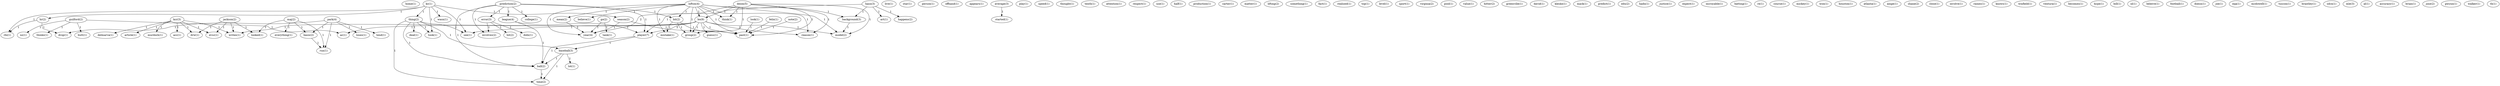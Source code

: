 digraph G {
  home [ label="home(1)" ];
  kc [ label="kc(1)" ];
  thing [ label="thing(2)" ];
  wasn [ label="wasn(1)" ];
  season [ label="season(2)" ];
  hr [ label="hr(2)" ];
  took [ label="took(1)" ];
  rbi [ label="rbi(1)" ];
  see [ label="see(1)" ];
  live [ label="live(1)" ];
  star [ label="star(1)" ];
  guilford [ label="guilford(2)" ];
  butt [ label="butt(1)" ];
  nz [ label="nz(1)" ];
  ac [ label="ac(1)" ];
  thinks [ label="thinks(1)" ];
  person [ label="person(1)" ];
  offhand [ label="offhand(1)" ];
  kcr [ label="kcr(3)" ];
  delmarva [ label="delmarva(1)" ];
  article [ label="article(1)" ];
  murdoch [ label="murdoch(1)" ];
  acc [ label="acc(1)" ];
  drw [ label="drw(1)" ];
  evsc [ label="evsc(1)" ];
  writes [ label="writes(1)" ];
  appears [ label="appears(1)" ];
  average [ label="average(3)" ];
  started [ label="started(1)" ];
  prediction [ label="prediction(2)" ];
  error [ label="error(3)" ];
  bit [ label="bit(2)" ];
  college [ label="college(1)" ];
  involves [ label="involves(2)" ];
  league [ label="league(4)" ];
  player [ label="player(7)" ];
  ball [ label="ball(2)" ];
  play [ label="play(1)" ];
  speed [ label="speed(1)" ];
  thought [ label="thought(1)" ];
  tenth [ label="tenth(1)" ];
  attention [ label="attention(1)" ];
  deal [ label="deal(1)" ];
  baseball [ label="baseball(3)" ];
  time [ label="time(2)" ];
  respect [ label="respect(1)" ];
  use [ label="use(1)" ];
  lofton [ label="lofton(4)" ];
  believe [ label="believe(1)" ];
  mean [ label="mean(2)" ];
  mistake [ label="mistake(1)" ];
  background [ label="background(3)" ];
  bo [ label="bo(9)" ];
  reason [ label="reason(1)" ];
  model [ label="model(2)" ];
  group [ label="group(2)" ];
  year [ label="year(4)" ];
  past [ label="past(1)" ];
  think [ label="think(1)" ];
  didn [ label="didn(1)" ];
  hit [ label="hit(2)" ];
  half [ label="half(1)" ];
  production [ label="production(1)" ];
  carter [ label="carter(1)" ];
  matter [ label="matter(1)" ];
  lifting [ label="lifting(2)" ];
  park [ label="park(4)" ];
  loses [ label="loses(1)" ];
  basis [ label="basis(2)" ];
  run [ label="run(1)" ];
  tend [ label="tend(1)" ];
  drop [ label="drop(1)" ];
  something [ label="something(1)" ];
  fact [ label="fact(1)" ];
  realized [ label="realized(1)" ];
  top [ label="top(1)" ];
  level [ label="level(1)" ];
  sport [ label="sport(1)" ];
  hasn [ label="hasn(3)" ];
  art [ label="art(1)" ];
  happens [ label="happens(2)" ];
  virginia [ label="virginia(2)" ];
  pool [ label="pool(1)" ];
  go [ label="go(2)" ];
  tank [ label="tank(1)" ];
  value [ label="value(1)" ];
  maj [ label="maj(2)" ];
  everything [ label="everything(1)" ];
  looked [ label="looked(1)" ];
  hitter [ label="hitter(2)" ];
  greenville [ label="greenville(1)" ];
  david [ label="david(1)" ];
  klesko [ label="klesko(1)" ];
  mack [ label="mack(1)" ];
  predict [ label="predict(1)" ];
  edu [ label="edu(2)" ];
  hadn [ label="hadn(1)" ];
  justice [ label="justice(1)" ];
  expect [ label="expect(1)" ];
  jackson [ label="jackson(2)" ];
  incroyable [ label="incroyable(1)" ];
  batting [ label="batting(1)" ];
  re [ label="re(1)" ];
  course [ label="course(1)" ];
  mickey [ label="mickey(1)" ];
  won [ label="won(1)" ];
  houston [ label="houston(1)" ];
  atlanta [ label="atlanta(1)" ];
  deion [ label="deion(5)" ];
  guess [ label="guess(1)" ];
  ainge [ label="ainge(1)" ];
  shane [ label="shane(2)" ];
  close [ label="close(1)" ];
  involve [ label="involve(1)" ];
  raines [ label="raines(1)" ];
  knows [ label="knows(1)" ];
  winfield [ label="winfield(1)" ];
  ventura [ label="ventura(1)" ];
  becomes [ label="becomes(1)" ];
  hype [ label="hype(1)" ];
  bill [ label="bill(1)" ];
  nl [ label="nl(1)" ];
  beleive [ label="beleive(1)" ];
  football [ label="football(1)" ];
  doesn [ label="doesn(1)" ];
  joe [ label="joe(1)" ];
  eqa [ label="eqa(1)" ];
  mcdowell [ label="mcdowell(1)" ];
  tuscon [ label="tuscon(1)" ];
  look [ label="look(1)" ];
  felix [ label="felix(1)" ];
  brantley [ label="brantley(1)" ];
  note [ label="note(2)" ];
  lot [ label="lot(1)" ];
  sdcn [ label="sdcn(1)" ];
  mle [ label="mle(3)" ];
  al [ label="al(1)" ];
  accuracy [ label="accuracy(1)" ];
  felix [ label="felix(1)" ];
  brian [ label="brian(1)" ];
  jose [ label="jose(2)" ];
  gwynn [ label="gwynn(1)" ];
  walker [ label="walker(1)" ];
  th [ label="th(1)" ];
  kc -> thing [ label="1" ];
  kc -> wasn [ label="1" ];
  kc -> season [ label="1" ];
  kc -> hr [ label="1" ];
  kc -> took [ label="1" ];
  kc -> rbi [ label="1" ];
  kc -> see [ label="1" ];
  guilford -> butt [ label="1" ];
  guilford -> nz [ label="1" ];
  guilford -> ac [ label="1" ];
  guilford -> thinks [ label="1" ];
  kcr -> delmarva [ label="1" ];
  kcr -> article [ label="1" ];
  kcr -> murdoch [ label="1" ];
  kcr -> acc [ label="1" ];
  kcr -> drw [ label="1" ];
  kcr -> evsc [ label="1" ];
  kcr -> writes [ label="1" ];
  average -> started [ label="1" ];
  prediction -> error [ label="1" ];
  prediction -> bit [ label="1" ];
  prediction -> college [ label="1" ];
  prediction -> involves [ label="1" ];
  prediction -> league [ label="1" ];
  prediction -> player [ label="1" ];
  prediction -> ball [ label="1" ];
  thing -> took [ label="1" ];
  thing -> deal [ label="1" ];
  thing -> baseball [ label="1" ];
  thing -> ball [ label="1" ];
  thing -> time [ label="1" ];
  thing -> see [ label="1" ];
  lofton -> believe [ label="1" ];
  lofton -> mean [ label="1" ];
  lofton -> bit [ label="1" ];
  lofton -> mistake [ label="1" ];
  lofton -> background [ label="1" ];
  lofton -> bo [ label="1" ];
  lofton -> reason [ label="1" ];
  lofton -> model [ label="1" ];
  lofton -> group [ label="1" ];
  lofton -> year [ label="1" ];
  lofton -> past [ label="1" ];
  lofton -> think [ label="1" ];
  error -> didn [ label="1" ];
  error -> hit [ label="1" ];
  error -> involves [ label="1" ];
  park -> loses [ label="1" ];
  park -> basis [ label="1" ];
  park -> run [ label="1" ];
  park -> tend [ label="1" ];
  park -> drop [ label="1" ];
  mean -> year [ label="2" ];
  hasn -> art [ label="1" ];
  hasn -> background [ label="1" ];
  hasn -> player [ label="1" ];
  hasn -> happens [ label="1" ];
  go -> tank [ label="1" ];
  go -> year [ label="1" ];
  maj -> basis [ label="1" ];
  maj -> run [ label="1" ];
  maj -> everything [ label="1" ];
  maj -> looked [ label="1" ];
  season -> year [ label="1" ];
  season -> past [ label="1" ];
  basis -> run [ label="1" ];
  hr -> drop [ label="1" ];
  hr -> rbi [ label="1" ];
  bit -> mistake [ label="1" ];
  bit -> group [ label="1" ];
  bit -> past [ label="1" ];
  jackson -> drw [ label="1" ];
  jackson -> evsc [ label="1" ];
  jackson -> looked [ label="1" ];
  jackson -> writes [ label="1" ];
  background -> model [ label="1" ];
  deion -> bo [ label="1" ];
  deion -> reason [ label="1" ];
  deion -> model [ label="1" ];
  deion -> group [ label="1" ];
  deion -> year [ label="2" ];
  deion -> past [ label="1" ];
  deion -> think [ label="1" ];
  bo -> ac [ label="1" ];
  bo -> reason [ label="1" ];
  bo -> model [ label="1" ];
  bo -> guess [ label="1" ];
  bo -> group [ label="1" ];
  bo -> player [ label="2" ];
  bo -> writes [ label="1" ];
  bo -> past [ label="1" ];
  bo -> see [ label="1" ];
  league -> player [ label="1" ];
  league -> ball [ label="1" ];
  player -> baseball [ label="1" ];
  player -> ball [ label="1" ];
  look -> past [ label="1" ];
  felix -> past [ label="1" ];
  note -> past [ label="1" ];
  baseball -> ball [ label="1" ];
  baseball -> time [ label="1" ];
  baseball -> lot [ label="1" ];
  ball -> time [ label="1" ];
}
